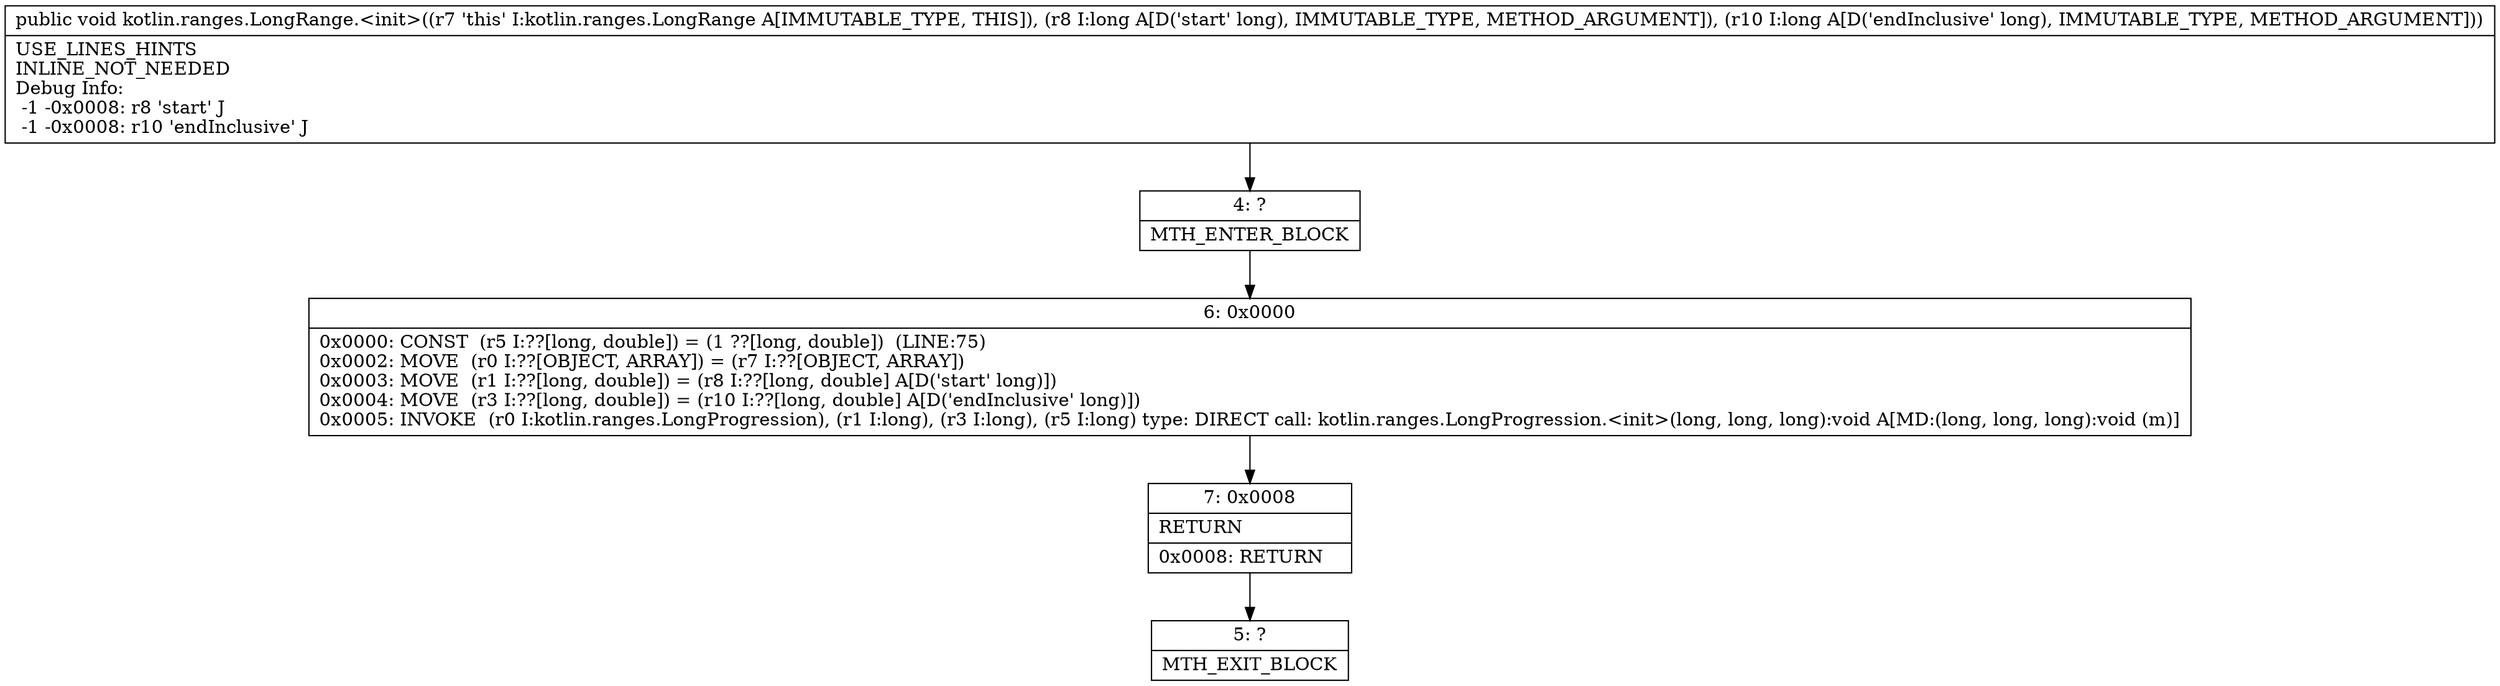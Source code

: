 digraph "CFG forkotlin.ranges.LongRange.\<init\>(JJ)V" {
Node_4 [shape=record,label="{4\:\ ?|MTH_ENTER_BLOCK\l}"];
Node_6 [shape=record,label="{6\:\ 0x0000|0x0000: CONST  (r5 I:??[long, double]) = (1 ??[long, double])  (LINE:75)\l0x0002: MOVE  (r0 I:??[OBJECT, ARRAY]) = (r7 I:??[OBJECT, ARRAY]) \l0x0003: MOVE  (r1 I:??[long, double]) = (r8 I:??[long, double] A[D('start' long)]) \l0x0004: MOVE  (r3 I:??[long, double]) = (r10 I:??[long, double] A[D('endInclusive' long)]) \l0x0005: INVOKE  (r0 I:kotlin.ranges.LongProgression), (r1 I:long), (r3 I:long), (r5 I:long) type: DIRECT call: kotlin.ranges.LongProgression.\<init\>(long, long, long):void A[MD:(long, long, long):void (m)]\l}"];
Node_7 [shape=record,label="{7\:\ 0x0008|RETURN\l|0x0008: RETURN   \l}"];
Node_5 [shape=record,label="{5\:\ ?|MTH_EXIT_BLOCK\l}"];
MethodNode[shape=record,label="{public void kotlin.ranges.LongRange.\<init\>((r7 'this' I:kotlin.ranges.LongRange A[IMMUTABLE_TYPE, THIS]), (r8 I:long A[D('start' long), IMMUTABLE_TYPE, METHOD_ARGUMENT]), (r10 I:long A[D('endInclusive' long), IMMUTABLE_TYPE, METHOD_ARGUMENT]))  | USE_LINES_HINTS\lINLINE_NOT_NEEDED\lDebug Info:\l  \-1 \-0x0008: r8 'start' J\l  \-1 \-0x0008: r10 'endInclusive' J\l}"];
MethodNode -> Node_4;Node_4 -> Node_6;
Node_6 -> Node_7;
Node_7 -> Node_5;
}

